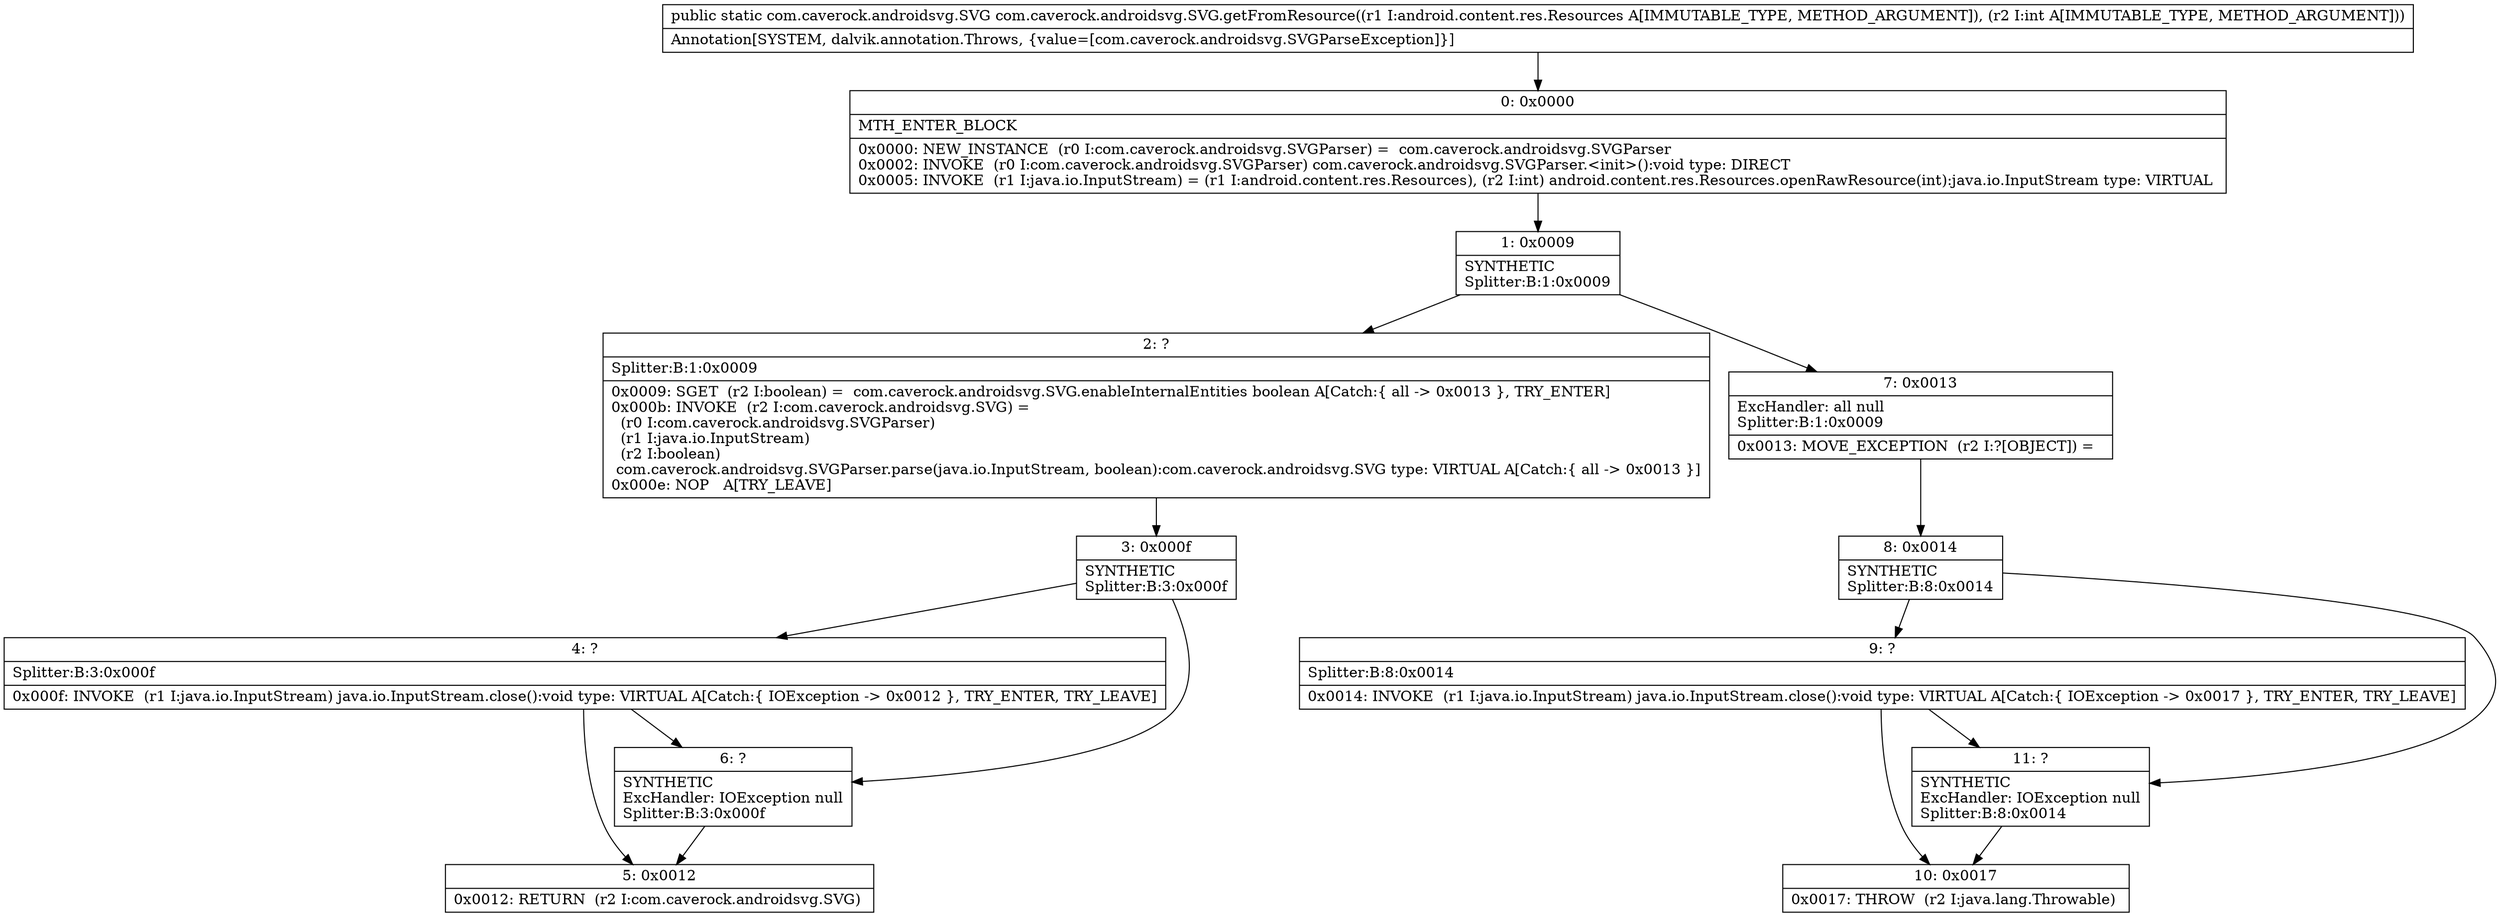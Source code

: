digraph "CFG forcom.caverock.androidsvg.SVG.getFromResource(Landroid\/content\/res\/Resources;I)Lcom\/caverock\/androidsvg\/SVG;" {
Node_0 [shape=record,label="{0\:\ 0x0000|MTH_ENTER_BLOCK\l|0x0000: NEW_INSTANCE  (r0 I:com.caverock.androidsvg.SVGParser) =  com.caverock.androidsvg.SVGParser \l0x0002: INVOKE  (r0 I:com.caverock.androidsvg.SVGParser) com.caverock.androidsvg.SVGParser.\<init\>():void type: DIRECT \l0x0005: INVOKE  (r1 I:java.io.InputStream) = (r1 I:android.content.res.Resources), (r2 I:int) android.content.res.Resources.openRawResource(int):java.io.InputStream type: VIRTUAL \l}"];
Node_1 [shape=record,label="{1\:\ 0x0009|SYNTHETIC\lSplitter:B:1:0x0009\l}"];
Node_2 [shape=record,label="{2\:\ ?|Splitter:B:1:0x0009\l|0x0009: SGET  (r2 I:boolean) =  com.caverock.androidsvg.SVG.enableInternalEntities boolean A[Catch:\{ all \-\> 0x0013 \}, TRY_ENTER]\l0x000b: INVOKE  (r2 I:com.caverock.androidsvg.SVG) = \l  (r0 I:com.caverock.androidsvg.SVGParser)\l  (r1 I:java.io.InputStream)\l  (r2 I:boolean)\l com.caverock.androidsvg.SVGParser.parse(java.io.InputStream, boolean):com.caverock.androidsvg.SVG type: VIRTUAL A[Catch:\{ all \-\> 0x0013 \}]\l0x000e: NOP   A[TRY_LEAVE]\l}"];
Node_3 [shape=record,label="{3\:\ 0x000f|SYNTHETIC\lSplitter:B:3:0x000f\l}"];
Node_4 [shape=record,label="{4\:\ ?|Splitter:B:3:0x000f\l|0x000f: INVOKE  (r1 I:java.io.InputStream) java.io.InputStream.close():void type: VIRTUAL A[Catch:\{ IOException \-\> 0x0012 \}, TRY_ENTER, TRY_LEAVE]\l}"];
Node_5 [shape=record,label="{5\:\ 0x0012|0x0012: RETURN  (r2 I:com.caverock.androidsvg.SVG) \l}"];
Node_6 [shape=record,label="{6\:\ ?|SYNTHETIC\lExcHandler: IOException null\lSplitter:B:3:0x000f\l}"];
Node_7 [shape=record,label="{7\:\ 0x0013|ExcHandler: all null\lSplitter:B:1:0x0009\l|0x0013: MOVE_EXCEPTION  (r2 I:?[OBJECT]) =  \l}"];
Node_8 [shape=record,label="{8\:\ 0x0014|SYNTHETIC\lSplitter:B:8:0x0014\l}"];
Node_9 [shape=record,label="{9\:\ ?|Splitter:B:8:0x0014\l|0x0014: INVOKE  (r1 I:java.io.InputStream) java.io.InputStream.close():void type: VIRTUAL A[Catch:\{ IOException \-\> 0x0017 \}, TRY_ENTER, TRY_LEAVE]\l}"];
Node_10 [shape=record,label="{10\:\ 0x0017|0x0017: THROW  (r2 I:java.lang.Throwable) \l}"];
Node_11 [shape=record,label="{11\:\ ?|SYNTHETIC\lExcHandler: IOException null\lSplitter:B:8:0x0014\l}"];
MethodNode[shape=record,label="{public static com.caverock.androidsvg.SVG com.caverock.androidsvg.SVG.getFromResource((r1 I:android.content.res.Resources A[IMMUTABLE_TYPE, METHOD_ARGUMENT]), (r2 I:int A[IMMUTABLE_TYPE, METHOD_ARGUMENT]))  | Annotation[SYSTEM, dalvik.annotation.Throws, \{value=[com.caverock.androidsvg.SVGParseException]\}]\l}"];
MethodNode -> Node_0;
Node_0 -> Node_1;
Node_1 -> Node_2;
Node_1 -> Node_7;
Node_2 -> Node_3;
Node_3 -> Node_4;
Node_3 -> Node_6;
Node_4 -> Node_5;
Node_4 -> Node_6;
Node_6 -> Node_5;
Node_7 -> Node_8;
Node_8 -> Node_9;
Node_8 -> Node_11;
Node_9 -> Node_10;
Node_9 -> Node_11;
Node_11 -> Node_10;
}

